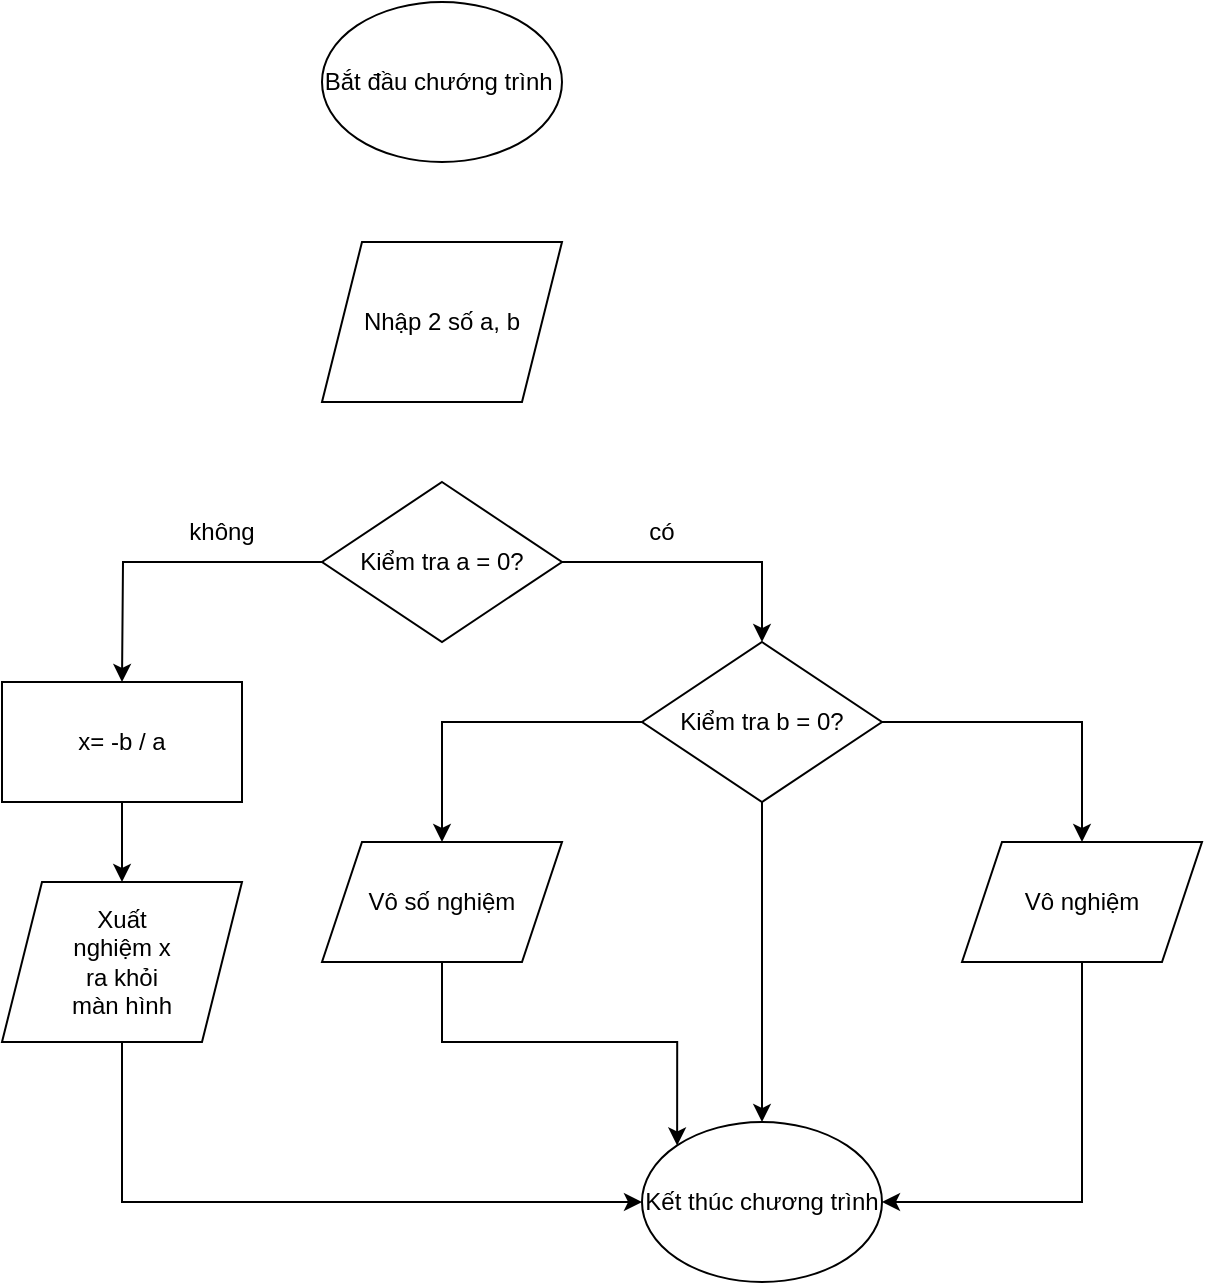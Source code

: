 <mxfile version="28.2.5">
  <diagram name="Page-1" id="dNpmg4eOkpCeXtdTOB9e">
    <mxGraphModel dx="772" dy="501" grid="1" gridSize="10" guides="1" tooltips="1" connect="1" arrows="1" fold="1" page="1" pageScale="1" pageWidth="1100" pageHeight="1700" math="0" shadow="0">
      <root>
        <mxCell id="0" />
        <mxCell id="1" parent="0" />
        <mxCell id="IRkuD7xpsVXj_OhAEwxF-1" value="Bắt đầu chướng trình&amp;nbsp;" style="ellipse;whiteSpace=wrap;html=1;" vertex="1" parent="1">
          <mxGeometry x="200" y="40" width="120" height="80" as="geometry" />
        </mxCell>
        <mxCell id="IRkuD7xpsVXj_OhAEwxF-2" value="Nhập 2 số a, b" style="shape=parallelogram;perimeter=parallelogramPerimeter;whiteSpace=wrap;html=1;fixedSize=1;" vertex="1" parent="1">
          <mxGeometry x="200" y="160" width="120" height="80" as="geometry" />
        </mxCell>
        <mxCell id="IRkuD7xpsVXj_OhAEwxF-5" style="edgeStyle=orthogonalEdgeStyle;rounded=0;orthogonalLoop=1;jettySize=auto;html=1;exitX=0;exitY=0.5;exitDx=0;exitDy=0;entryX=0.5;entryY=0;entryDx=0;entryDy=0;" edge="1" parent="1" source="IRkuD7xpsVXj_OhAEwxF-3">
          <mxGeometry relative="1" as="geometry">
            <mxPoint x="100" y="380" as="targetPoint" />
          </mxGeometry>
        </mxCell>
        <mxCell id="IRkuD7xpsVXj_OhAEwxF-7" style="edgeStyle=orthogonalEdgeStyle;rounded=0;orthogonalLoop=1;jettySize=auto;html=1;exitX=1;exitY=0.5;exitDx=0;exitDy=0;entryX=0.5;entryY=0;entryDx=0;entryDy=0;" edge="1" parent="1" source="IRkuD7xpsVXj_OhAEwxF-3" target="IRkuD7xpsVXj_OhAEwxF-10">
          <mxGeometry relative="1" as="geometry">
            <mxPoint x="420" y="340" as="targetPoint" />
          </mxGeometry>
        </mxCell>
        <mxCell id="IRkuD7xpsVXj_OhAEwxF-3" value="Kiểm tra a = 0?" style="rhombus;whiteSpace=wrap;html=1;" vertex="1" parent="1">
          <mxGeometry x="200" y="280" width="120" height="80" as="geometry" />
        </mxCell>
        <mxCell id="IRkuD7xpsVXj_OhAEwxF-8" value="không" style="text;html=1;align=center;verticalAlign=middle;whiteSpace=wrap;rounded=0;" vertex="1" parent="1">
          <mxGeometry x="120" y="290" width="60" height="30" as="geometry" />
        </mxCell>
        <mxCell id="IRkuD7xpsVXj_OhAEwxF-9" value="có" style="text;html=1;align=center;verticalAlign=middle;whiteSpace=wrap;rounded=0;" vertex="1" parent="1">
          <mxGeometry x="340" y="290" width="60" height="30" as="geometry" />
        </mxCell>
        <mxCell id="IRkuD7xpsVXj_OhAEwxF-13" style="edgeStyle=orthogonalEdgeStyle;rounded=0;orthogonalLoop=1;jettySize=auto;html=1;exitX=0;exitY=0.5;exitDx=0;exitDy=0;" edge="1" parent="1" source="IRkuD7xpsVXj_OhAEwxF-10" target="IRkuD7xpsVXj_OhAEwxF-11">
          <mxGeometry relative="1" as="geometry" />
        </mxCell>
        <mxCell id="IRkuD7xpsVXj_OhAEwxF-14" style="edgeStyle=orthogonalEdgeStyle;rounded=0;orthogonalLoop=1;jettySize=auto;html=1;exitX=1;exitY=0.5;exitDx=0;exitDy=0;entryX=0.5;entryY=0;entryDx=0;entryDy=0;" edge="1" parent="1" source="IRkuD7xpsVXj_OhAEwxF-10" target="IRkuD7xpsVXj_OhAEwxF-12">
          <mxGeometry relative="1" as="geometry" />
        </mxCell>
        <mxCell id="IRkuD7xpsVXj_OhAEwxF-22" style="edgeStyle=orthogonalEdgeStyle;rounded=0;orthogonalLoop=1;jettySize=auto;html=1;exitX=0.5;exitY=1;exitDx=0;exitDy=0;" edge="1" parent="1" source="IRkuD7xpsVXj_OhAEwxF-10" target="IRkuD7xpsVXj_OhAEwxF-18">
          <mxGeometry relative="1" as="geometry" />
        </mxCell>
        <mxCell id="IRkuD7xpsVXj_OhAEwxF-10" value="Kiểm tra b = 0?" style="rhombus;whiteSpace=wrap;html=1;" vertex="1" parent="1">
          <mxGeometry x="360" y="360" width="120" height="80" as="geometry" />
        </mxCell>
        <mxCell id="IRkuD7xpsVXj_OhAEwxF-21" style="edgeStyle=orthogonalEdgeStyle;rounded=0;orthogonalLoop=1;jettySize=auto;html=1;exitX=0.5;exitY=1;exitDx=0;exitDy=0;entryX=0;entryY=0;entryDx=0;entryDy=0;" edge="1" parent="1" source="IRkuD7xpsVXj_OhAEwxF-11" target="IRkuD7xpsVXj_OhAEwxF-18">
          <mxGeometry relative="1" as="geometry" />
        </mxCell>
        <mxCell id="IRkuD7xpsVXj_OhAEwxF-11" value="Vô số nghiệm" style="shape=parallelogram;perimeter=parallelogramPerimeter;whiteSpace=wrap;html=1;fixedSize=1;" vertex="1" parent="1">
          <mxGeometry x="200" y="460" width="120" height="60" as="geometry" />
        </mxCell>
        <mxCell id="IRkuD7xpsVXj_OhAEwxF-23" style="edgeStyle=orthogonalEdgeStyle;rounded=0;orthogonalLoop=1;jettySize=auto;html=1;exitX=0.5;exitY=1;exitDx=0;exitDy=0;entryX=1;entryY=0.5;entryDx=0;entryDy=0;" edge="1" parent="1" source="IRkuD7xpsVXj_OhAEwxF-12" target="IRkuD7xpsVXj_OhAEwxF-18">
          <mxGeometry relative="1" as="geometry" />
        </mxCell>
        <mxCell id="IRkuD7xpsVXj_OhAEwxF-12" value="Vô nghiệm" style="shape=parallelogram;perimeter=parallelogramPerimeter;whiteSpace=wrap;html=1;fixedSize=1;" vertex="1" parent="1">
          <mxGeometry x="520" y="460" width="120" height="60" as="geometry" />
        </mxCell>
        <mxCell id="IRkuD7xpsVXj_OhAEwxF-19" style="edgeStyle=orthogonalEdgeStyle;rounded=0;orthogonalLoop=1;jettySize=auto;html=1;exitX=0.5;exitY=1;exitDx=0;exitDy=0;entryX=0.5;entryY=0;entryDx=0;entryDy=0;" edge="1" parent="1" source="IRkuD7xpsVXj_OhAEwxF-15" target="IRkuD7xpsVXj_OhAEwxF-16">
          <mxGeometry relative="1" as="geometry" />
        </mxCell>
        <mxCell id="IRkuD7xpsVXj_OhAEwxF-15" value="x= -b / a" style="rounded=0;whiteSpace=wrap;html=1;" vertex="1" parent="1">
          <mxGeometry x="40" y="380" width="120" height="60" as="geometry" />
        </mxCell>
        <mxCell id="IRkuD7xpsVXj_OhAEwxF-20" style="edgeStyle=orthogonalEdgeStyle;rounded=0;orthogonalLoop=1;jettySize=auto;html=1;exitX=0.5;exitY=1;exitDx=0;exitDy=0;entryX=0;entryY=0.5;entryDx=0;entryDy=0;" edge="1" parent="1" source="IRkuD7xpsVXj_OhAEwxF-16" target="IRkuD7xpsVXj_OhAEwxF-18">
          <mxGeometry relative="1" as="geometry" />
        </mxCell>
        <mxCell id="IRkuD7xpsVXj_OhAEwxF-16" value="" style="shape=parallelogram;perimeter=parallelogramPerimeter;whiteSpace=wrap;html=1;fixedSize=1;" vertex="1" parent="1">
          <mxGeometry x="40" y="480" width="120" height="80" as="geometry" />
        </mxCell>
        <mxCell id="IRkuD7xpsVXj_OhAEwxF-17" value="Xuất nghiệm x ra khỏi màn hình" style="text;html=1;align=center;verticalAlign=middle;whiteSpace=wrap;rounded=0;" vertex="1" parent="1">
          <mxGeometry x="70" y="505" width="60" height="30" as="geometry" />
        </mxCell>
        <mxCell id="IRkuD7xpsVXj_OhAEwxF-18" value="Kết thúc chương trình" style="ellipse;whiteSpace=wrap;html=1;" vertex="1" parent="1">
          <mxGeometry x="360" y="600" width="120" height="80" as="geometry" />
        </mxCell>
      </root>
    </mxGraphModel>
  </diagram>
</mxfile>
